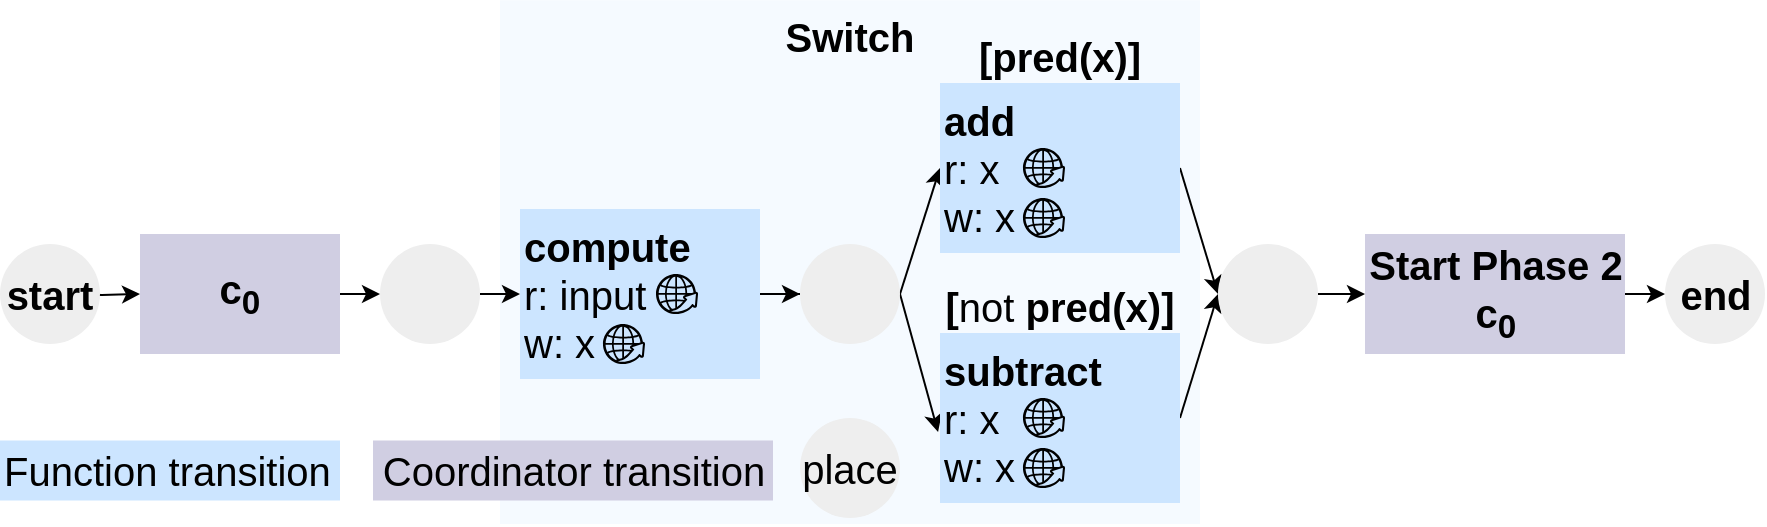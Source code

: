 <mxfile version="15.4.0" type="device"><diagram id="yiRDfCdH8cYX3cv1Tssn" name="Page-1"><mxGraphModel dx="2819" dy="1176" grid="1" gridSize="10" guides="1" tooltips="1" connect="1" arrows="1" fold="1" page="1" pageScale="1" pageWidth="827" pageHeight="1169" math="0" shadow="0"><root><mxCell id="0"/><mxCell id="1" parent="0"/><mxCell id="Ly5utPnARhMdtdmybl9M-1" value="&lt;b&gt;Switch&lt;/b&gt;" style="rounded=0;whiteSpace=wrap;html=1;fontSize=20;align=center;verticalAlign=top;strokeColor=none;fillColor=#F5FAFF;" vertex="1" parent="1"><mxGeometry x="30" y="218.13" width="350" height="261.87" as="geometry"/></mxCell><mxCell id="RQtrrZ3ROyKTZi_biovk-3" style="edgeStyle=orthogonalEdgeStyle;rounded=0;orthogonalLoop=1;jettySize=auto;html=1;entryX=0;entryY=0.5;entryDx=0;entryDy=0;fontSize=20;" parent="1" target="RQtrrZ3ROyKTZi_biovk-2" edge="1"><mxGeometry relative="1" as="geometry"><mxPoint x="-190" y="365" as="sourcePoint"/></mxGeometry></mxCell><mxCell id="T6Cw0WBG_YtZ5uQxwo44-23" style="edgeStyle=none;rounded=0;orthogonalLoop=1;jettySize=auto;html=1;exitX=1;exitY=0.5;exitDx=0;exitDy=0;entryX=0;entryY=0.5;entryDx=0;entryDy=0;fontSize=20;" parent="1" source="RQtrrZ3ROyKTZi_biovk-2" edge="1"><mxGeometry relative="1" as="geometry"><mxPoint x="-30.0" y="365" as="targetPoint"/></mxGeometry></mxCell><mxCell id="RQtrrZ3ROyKTZi_biovk-2" value="c&lt;sub&gt;0&lt;/sub&gt;" style="rounded=0;whiteSpace=wrap;html=1;fontSize=20;fillColor=#d0cee2;strokeColor=none;fontStyle=1" parent="1" vertex="1"><mxGeometry x="-150" y="335" width="100" height="60" as="geometry"/></mxCell><mxCell id="T6Cw0WBG_YtZ5uQxwo44-8" style="edgeStyle=orthogonalEdgeStyle;rounded=0;orthogonalLoop=1;jettySize=auto;html=1;exitX=1;exitY=0.5;exitDx=0;exitDy=0;" parent="1" source="CbNxi4T1dEzjD8uQ3He0-8" target="YMa-GRM4i5yP2pM-xC7H-4" edge="1"><mxGeometry relative="1" as="geometry"><mxPoint x="133.46" y="365" as="targetPoint"/></mxGeometry></mxCell><mxCell id="CbNxi4T1dEzjD8uQ3He0-8" value="&lt;b&gt;compute&lt;br&gt;&lt;/b&gt;r: input&lt;br&gt;w: x" style="rounded=0;whiteSpace=wrap;html=1;fontSize=20;align=left;fillColor=#cce5ff;strokeColor=none;" parent="1" vertex="1"><mxGeometry x="40" y="322.5" width="120" height="85" as="geometry"/></mxCell><mxCell id="CbNxi4T1dEzjD8uQ3He0-9" value="" style="sketch=0;html=1;aspect=fixed;strokeColor=none;shadow=0;align=center;verticalAlign=top;fillColor=#000000;shape=mxgraph.gcp2.globe_world" parent="1" vertex="1"><mxGeometry x="108" y="355" width="21.05" height="20" as="geometry"/></mxCell><mxCell id="CbNxi4T1dEzjD8uQ3He0-13" style="edgeStyle=none;rounded=0;orthogonalLoop=1;jettySize=auto;html=1;exitX=1;exitY=0.5;exitDx=0;exitDy=0;entryX=0;entryY=0.5;entryDx=0;entryDy=0;startArrow=none;" parent="1" source="YMa-GRM4i5yP2pM-xC7H-5" target="CbNxi4T1dEzjD8uQ3He0-8" edge="1"><mxGeometry relative="1" as="geometry"><mxPoint x="-100" y="365" as="sourcePoint"/></mxGeometry></mxCell><mxCell id="RQtrrZ3ROyKTZi_biovk-9" value="" style="sketch=0;html=1;aspect=fixed;strokeColor=none;shadow=0;align=center;verticalAlign=top;fillColor=#000000;shape=mxgraph.gcp2.globe_world" parent="1" vertex="1"><mxGeometry x="81.48" y="380" width="21.05" height="20" as="geometry"/></mxCell><mxCell id="T6Cw0WBG_YtZ5uQxwo44-15" style="rounded=0;orthogonalLoop=1;jettySize=auto;html=1;entryX=0;entryY=0.5;entryDx=0;entryDy=0;exitX=1;exitY=0.5;exitDx=0;exitDy=0;" parent="1" source="YMa-GRM4i5yP2pM-xC7H-4" target="T6Cw0WBG_YtZ5uQxwo44-9" edge="1"><mxGeometry relative="1" as="geometry"><mxPoint x="220" y="362" as="sourcePoint"/></mxGeometry></mxCell><mxCell id="T6Cw0WBG_YtZ5uQxwo44-16" style="edgeStyle=none;rounded=0;orthogonalLoop=1;jettySize=auto;html=1;entryX=-0.008;entryY=0.582;entryDx=0;entryDy=0;entryPerimeter=0;exitX=1;exitY=0.5;exitDx=0;exitDy=0;" parent="1" source="YMa-GRM4i5yP2pM-xC7H-4" target="T6Cw0WBG_YtZ5uQxwo44-12" edge="1"><mxGeometry relative="1" as="geometry"><mxPoint x="220" y="365" as="sourcePoint"/></mxGeometry></mxCell><mxCell id="T6Cw0WBG_YtZ5uQxwo44-20" style="edgeStyle=none;rounded=0;orthogonalLoop=1;jettySize=auto;html=1;exitX=1;exitY=0.5;exitDx=0;exitDy=0;entryX=0;entryY=0.5;entryDx=0;entryDy=0;fontSize=20;" parent="1" source="T6Cw0WBG_YtZ5uQxwo44-9" target="YMa-GRM4i5yP2pM-xC7H-3" edge="1"><mxGeometry relative="1" as="geometry"><mxPoint x="372.5" y="365" as="targetPoint"/></mxGeometry></mxCell><mxCell id="T6Cw0WBG_YtZ5uQxwo44-9" value="&lt;b&gt;add&lt;br&gt;&lt;/b&gt;r: x&lt;br&gt;w: x" style="rounded=0;whiteSpace=wrap;html=1;fontSize=20;align=left;fillColor=#cce5ff;strokeColor=none;" parent="1" vertex="1"><mxGeometry x="250" y="259.5" width="120" height="85" as="geometry"/></mxCell><mxCell id="T6Cw0WBG_YtZ5uQxwo44-10" value="" style="sketch=0;html=1;aspect=fixed;strokeColor=none;shadow=0;align=center;verticalAlign=top;fillColor=#000000;shape=mxgraph.gcp2.globe_world" parent="1" vertex="1"><mxGeometry x="291.48" y="292" width="21.05" height="20" as="geometry"/></mxCell><mxCell id="T6Cw0WBG_YtZ5uQxwo44-11" value="" style="sketch=0;html=1;aspect=fixed;strokeColor=none;shadow=0;align=center;verticalAlign=top;fillColor=#000000;shape=mxgraph.gcp2.globe_world" parent="1" vertex="1"><mxGeometry x="291.48" y="317" width="21.05" height="20" as="geometry"/></mxCell><mxCell id="T6Cw0WBG_YtZ5uQxwo44-21" style="edgeStyle=none;rounded=0;orthogonalLoop=1;jettySize=auto;html=1;exitX=1;exitY=0.5;exitDx=0;exitDy=0;fontSize=20;entryX=0;entryY=0.5;entryDx=0;entryDy=0;" parent="1" source="T6Cw0WBG_YtZ5uQxwo44-12" target="YMa-GRM4i5yP2pM-xC7H-3" edge="1"><mxGeometry relative="1" as="geometry"><mxPoint x="372.5" y="365" as="targetPoint"/></mxGeometry></mxCell><mxCell id="T6Cw0WBG_YtZ5uQxwo44-12" value="&lt;b&gt;subtract&lt;br&gt;&lt;/b&gt;r: x&lt;br&gt;w: x" style="rounded=0;whiteSpace=wrap;html=1;fontSize=20;align=left;fillColor=#cce5ff;strokeColor=none;" parent="1" vertex="1"><mxGeometry x="250" y="384.5" width="120" height="85" as="geometry"/></mxCell><mxCell id="T6Cw0WBG_YtZ5uQxwo44-13" value="" style="sketch=0;html=1;aspect=fixed;strokeColor=none;shadow=0;align=center;verticalAlign=top;fillColor=#000000;shape=mxgraph.gcp2.globe_world" parent="1" vertex="1"><mxGeometry x="291.48" y="417" width="21.05" height="20" as="geometry"/></mxCell><mxCell id="T6Cw0WBG_YtZ5uQxwo44-14" value="" style="sketch=0;html=1;aspect=fixed;strokeColor=none;shadow=0;align=center;verticalAlign=top;fillColor=#000000;shape=mxgraph.gcp2.globe_world" parent="1" vertex="1"><mxGeometry x="291.48" y="442" width="21.05" height="20" as="geometry"/></mxCell><mxCell id="T6Cw0WBG_YtZ5uQxwo44-17" value="&lt;b style=&quot;font-size: 20px;&quot;&gt;[pred(x)]&lt;/b&gt;" style="text;html=1;strokeColor=none;fillColor=none;align=center;verticalAlign=middle;whiteSpace=wrap;rounded=0;fontSize=20;" parent="1" vertex="1"><mxGeometry x="257" y="230" width="106" height="32.5" as="geometry"/></mxCell><mxCell id="T6Cw0WBG_YtZ5uQxwo44-18" value="&lt;b style=&quot;font-size: 20px&quot;&gt;[&lt;/b&gt;&lt;span style=&quot;font-size: 20px&quot;&gt;not&lt;/span&gt;&lt;b style=&quot;font-size: 20px&quot;&gt; pred(x)]&lt;/b&gt;" style="text;html=1;strokeColor=none;fillColor=none;align=center;verticalAlign=middle;whiteSpace=wrap;rounded=0;fontSize=20;" parent="1" vertex="1"><mxGeometry x="250" y="355" width="120" height="32.5" as="geometry"/></mxCell><mxCell id="g4KEmHQj8pMfW-LBqDN9-2" style="edgeStyle=orthogonalEdgeStyle;rounded=0;orthogonalLoop=1;jettySize=auto;html=1;exitX=1;exitY=0.5;exitDx=0;exitDy=0;entryX=0;entryY=0.5;entryDx=0;entryDy=0;" parent="1" source="g4KEmHQj8pMfW-LBqDN9-1" target="YMa-GRM4i5yP2pM-xC7H-2" edge="1"><mxGeometry relative="1" as="geometry"><mxPoint x="632.5" y="365" as="targetPoint"/></mxGeometry></mxCell><mxCell id="g4KEmHQj8pMfW-LBqDN9-1" value="Start Phase 2 c&lt;sub&gt;0&lt;/sub&gt;" style="rounded=0;whiteSpace=wrap;html=1;fontSize=20;fillColor=#d0cee2;strokeColor=none;fontStyle=1" parent="1" vertex="1"><mxGeometry x="462.5" y="335" width="130" height="60" as="geometry"/></mxCell><mxCell id="g4KEmHQj8pMfW-LBqDN9-4" style="rounded=0;orthogonalLoop=1;jettySize=auto;html=1;entryX=0;entryY=0.5;entryDx=0;entryDy=0;exitX=1;exitY=0.5;exitDx=0;exitDy=0;" parent="1" source="YMa-GRM4i5yP2pM-xC7H-3" target="g4KEmHQj8pMfW-LBqDN9-1" edge="1"><mxGeometry relative="1" as="geometry"><mxPoint x="442.5" y="365" as="sourcePoint"/></mxGeometry></mxCell><mxCell id="YMa-GRM4i5yP2pM-xC7H-1" value="start" style="ellipse;whiteSpace=wrap;html=1;aspect=fixed;fontSize=20;fontStyle=1;fillColor=#eeeeee;strokeColor=none;" parent="1" vertex="1"><mxGeometry x="-220" y="340" width="50" height="50" as="geometry"/></mxCell><mxCell id="YMa-GRM4i5yP2pM-xC7H-2" value="end" style="ellipse;whiteSpace=wrap;html=1;aspect=fixed;fontSize=20;fontStyle=1;fillColor=#eeeeee;strokeColor=none;" parent="1" vertex="1"><mxGeometry x="612.5" y="340" width="50" height="50" as="geometry"/></mxCell><mxCell id="YMa-GRM4i5yP2pM-xC7H-3" value="" style="ellipse;whiteSpace=wrap;html=1;aspect=fixed;fontSize=20;fontStyle=1;fillColor=#eeeeee;strokeColor=none;" parent="1" vertex="1"><mxGeometry x="389" y="340" width="50" height="50" as="geometry"/></mxCell><mxCell id="YMa-GRM4i5yP2pM-xC7H-4" value="" style="ellipse;whiteSpace=wrap;html=1;aspect=fixed;fontSize=20;fontStyle=1;fillColor=#eeeeee;strokeColor=none;" parent="1" vertex="1"><mxGeometry x="180.0" y="340" width="50" height="50" as="geometry"/></mxCell><mxCell id="YMa-GRM4i5yP2pM-xC7H-5" value="" style="ellipse;whiteSpace=wrap;html=1;aspect=fixed;fontSize=20;fontStyle=1;fillColor=#eeeeee;strokeColor=none;" parent="1" vertex="1"><mxGeometry x="-30" y="340" width="50" height="50" as="geometry"/></mxCell><mxCell id="Uj0gejwNRZr7LFHwnE-Z-1" value="Function transition" style="rounded=0;whiteSpace=wrap;html=1;fontSize=20;align=left;fillColor=#cce5ff;strokeColor=none;" parent="1" vertex="1"><mxGeometry x="-220" y="438.25" width="170" height="30" as="geometry"/></mxCell><mxCell id="Uj0gejwNRZr7LFHwnE-Z-2" value="&lt;span style=&quot;font-weight: normal&quot;&gt;Coordinator transition&lt;/span&gt;" style="rounded=0;whiteSpace=wrap;html=1;fontSize=20;fillColor=#d0cee2;strokeColor=none;fontStyle=1" parent="1" vertex="1"><mxGeometry x="-33.5" y="438.25" width="200" height="30" as="geometry"/></mxCell><mxCell id="Uj0gejwNRZr7LFHwnE-Z-3" value="&lt;span style=&quot;font-weight: normal&quot;&gt;place&lt;/span&gt;" style="ellipse;whiteSpace=wrap;html=1;aspect=fixed;fontSize=20;fontStyle=1;fillColor=#eeeeee;strokeColor=none;" parent="1" vertex="1"><mxGeometry x="180" y="427" width="50" height="50" as="geometry"/></mxCell></root></mxGraphModel></diagram></mxfile>
